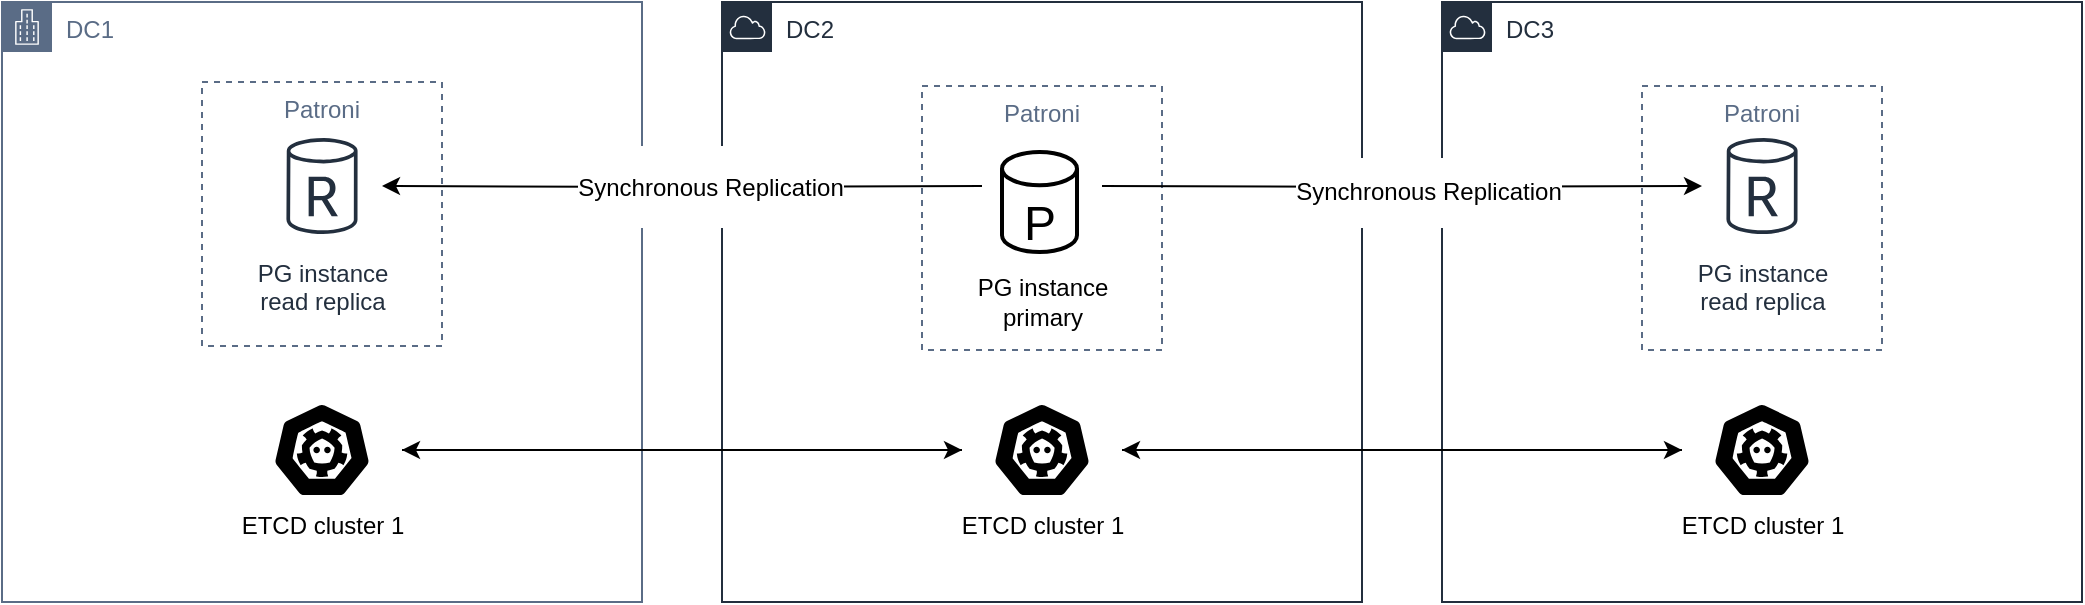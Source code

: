 <mxfile version="21.0.6" type="device"><diagram id="SVgELWPNXIlR7V7eDs_m" name="Page-1"><mxGraphModel dx="1434" dy="778" grid="1" gridSize="10" guides="1" tooltips="1" connect="1" arrows="1" fold="1" page="1" pageScale="1" pageWidth="1169" pageHeight="827" math="0" shadow="0"><root><mxCell id="0"/><mxCell id="1" parent="0"/><mxCell id="dUL-HE1l6FZ1BQVU0PZT-3" value="DC2" style="points=[[0,0],[0.25,0],[0.5,0],[0.75,0],[1,0],[1,0.25],[1,0.5],[1,0.75],[1,1],[0.75,1],[0.5,1],[0.25,1],[0,1],[0,0.75],[0,0.5],[0,0.25]];outlineConnect=0;gradientColor=none;html=1;whiteSpace=wrap;fontSize=12;fontStyle=0;container=1;pointerEvents=0;collapsible=0;recursiveResize=0;shape=mxgraph.aws4.group;grIcon=mxgraph.aws4.group_aws_cloud;strokeColor=#232F3E;fillColor=none;verticalAlign=top;align=left;spacingLeft=30;fontColor=#232F3E;dashed=0;" parent="1" vertex="1"><mxGeometry x="400" y="40" width="320" height="300" as="geometry"/></mxCell><mxCell id="dUL-HE1l6FZ1BQVU0PZT-64" value="Patroni" style="fillColor=none;strokeColor=#5A6C86;dashed=1;verticalAlign=top;fontStyle=0;fontColor=#5A6C86;whiteSpace=wrap;html=1;" parent="dUL-HE1l6FZ1BQVU0PZT-3" vertex="1"><mxGeometry x="100" y="42" width="120" height="132" as="geometry"/></mxCell><mxCell id="dUL-HE1l6FZ1BQVU0PZT-31" value="ETCD cluster 1" style="sketch=0;html=1;dashed=0;whitespace=wrap;fillColor=#000000;strokeColor=#ffffff;points=[[0.005,0.63,0],[0.1,0.2,0],[0.9,0.2,0],[0.5,0,0],[0.995,0.63,0],[0.72,0.99,0],[0.5,1,0],[0.28,0.99,0]];verticalLabelPosition=bottom;align=center;verticalAlign=top;shape=mxgraph.kubernetes.icon;prIcon=etcd" parent="dUL-HE1l6FZ1BQVU0PZT-3" vertex="1"><mxGeometry x="120" y="200" width="80" height="48" as="geometry"/></mxCell><mxCell id="s8233cacQb9AzhIuICJc-1" value="&lt;div&gt;&lt;br&gt;&lt;/div&gt;&lt;div style=&quot;font-size: 6px;&quot;&gt;&lt;br&gt;&lt;/div&gt;&lt;div&gt;&lt;font style=&quot;font-size: 13px;&quot;&gt;&lt;font style=&quot;font-size: 14px;&quot;&gt;&lt;font style=&quot;font-size: 15px;&quot;&gt;&lt;font style=&quot;font-size: 16px;&quot;&gt;&lt;font style=&quot;font-size: 17px;&quot;&gt;&lt;font style=&quot;font-size: 18px;&quot;&gt;&lt;font style=&quot;font-size: 19px;&quot;&gt;&lt;font style=&quot;font-size: 20px;&quot;&gt;&lt;font style=&quot;font-size: 21px;&quot;&gt;&lt;font style=&quot;font-size: 22px;&quot;&gt;&lt;font style=&quot;font-size: 23px;&quot;&gt;&lt;font style=&quot;font-size: 24px;&quot;&gt;P&lt;/font&gt;&lt;/font&gt;&lt;/font&gt;&lt;/font&gt;&lt;/font&gt;&lt;/font&gt;&lt;/font&gt;&lt;/font&gt;&lt;/font&gt;&lt;/font&gt;&lt;/font&gt;&lt;/font&gt;&lt;/div&gt;" style="strokeWidth=2;html=1;shape=mxgraph.flowchart.database;whiteSpace=wrap;" vertex="1" parent="dUL-HE1l6FZ1BQVU0PZT-3"><mxGeometry x="140" y="75" width="37.5" height="50" as="geometry"/></mxCell><mxCell id="s8233cacQb9AzhIuICJc-2" value="&lt;div style=&quot;font-size: 12px;&quot;&gt;&lt;font style=&quot;font-size: 12px;&quot;&gt;PG instance&lt;/font&gt;&lt;/div&gt;&lt;div style=&quot;font-size: 12px;&quot;&gt;&lt;font style=&quot;font-size: 12px;&quot;&gt;&lt;font style=&quot;font-size: 12px;&quot;&gt;primary&lt;/font&gt;&lt;br&gt;&lt;/font&gt;&lt;/div&gt;" style="text;html=1;align=center;verticalAlign=middle;resizable=0;points=[];autosize=1;strokeColor=none;fillColor=none;fontSize=24;" vertex="1" parent="dUL-HE1l6FZ1BQVU0PZT-3"><mxGeometry x="115" y="130" width="90" height="40" as="geometry"/></mxCell><mxCell id="dUL-HE1l6FZ1BQVU0PZT-4" value="DC1&lt;span style=&quot;white-space: pre;&quot;&gt;&#9;&lt;/span&gt;" style="points=[[0,0],[0.25,0],[0.5,0],[0.75,0],[1,0],[1,0.25],[1,0.5],[1,0.75],[1,1],[0.75,1],[0.5,1],[0.25,1],[0,1],[0,0.75],[0,0.5],[0,0.25]];outlineConnect=0;gradientColor=none;html=1;whiteSpace=wrap;fontSize=12;fontStyle=0;container=1;pointerEvents=0;collapsible=0;recursiveResize=0;shape=mxgraph.aws4.group;grIcon=mxgraph.aws4.group_corporate_data_center;strokeColor=#5A6C86;fillColor=none;verticalAlign=top;align=left;spacingLeft=30;fontColor=#5A6C86;dashed=0;" parent="1" vertex="1"><mxGeometry x="40" y="40" width="320" height="300" as="geometry"/></mxCell><mxCell id="dUL-HE1l6FZ1BQVU0PZT-19" value="PG instance&lt;br&gt;read replica" style="sketch=0;outlineConnect=0;fontColor=#232F3E;gradientColor=none;strokeColor=#232F3E;fillColor=#ffffff;dashed=0;verticalLabelPosition=bottom;verticalAlign=top;align=center;html=1;fontSize=12;fontStyle=0;aspect=fixed;shape=mxgraph.aws4.resourceIcon;resIcon=mxgraph.aws4.db_instance_read_replica;" parent="dUL-HE1l6FZ1BQVU0PZT-4" vertex="1"><mxGeometry x="130" y="62" width="60" height="60" as="geometry"/></mxCell><mxCell id="dUL-HE1l6FZ1BQVU0PZT-30" value="ETCD cluster 1" style="sketch=0;html=1;dashed=0;whitespace=wrap;fillColor=#000000;strokeColor=#ffffff;points=[[0.005,0.63,0],[0.1,0.2,0],[0.9,0.2,0],[0.5,0,0],[0.995,0.63,0],[0.72,0.99,0],[0.5,1,0],[0.28,0.99,0]];verticalLabelPosition=bottom;align=center;verticalAlign=top;shape=mxgraph.kubernetes.icon;prIcon=etcd" parent="dUL-HE1l6FZ1BQVU0PZT-4" vertex="1"><mxGeometry x="120" y="200" width="80" height="48" as="geometry"/></mxCell><mxCell id="dUL-HE1l6FZ1BQVU0PZT-62" value="Patroni" style="fillColor=none;strokeColor=#5A6C86;dashed=1;verticalAlign=top;fontStyle=0;fontColor=#5A6C86;whiteSpace=wrap;html=1;" parent="dUL-HE1l6FZ1BQVU0PZT-4" vertex="1"><mxGeometry x="100" y="40" width="120" height="132" as="geometry"/></mxCell><mxCell id="dUL-HE1l6FZ1BQVU0PZT-11" value="DC3" style="points=[[0,0],[0.25,0],[0.5,0],[0.75,0],[1,0],[1,0.25],[1,0.5],[1,0.75],[1,1],[0.75,1],[0.5,1],[0.25,1],[0,1],[0,0.75],[0,0.5],[0,0.25]];outlineConnect=0;gradientColor=none;html=1;whiteSpace=wrap;fontSize=12;fontStyle=0;container=1;pointerEvents=0;collapsible=0;recursiveResize=0;shape=mxgraph.aws4.group;grIcon=mxgraph.aws4.group_aws_cloud;strokeColor=#232F3E;fillColor=none;verticalAlign=top;align=left;spacingLeft=30;fontColor=#232F3E;dashed=0;" parent="1" vertex="1"><mxGeometry x="760" y="40" width="320" height="300" as="geometry"/></mxCell><mxCell id="dUL-HE1l6FZ1BQVU0PZT-17" value="PG instance&lt;br&gt;read replica" style="sketch=0;outlineConnect=0;fontColor=#232F3E;gradientColor=none;strokeColor=#232F3E;fillColor=#ffffff;dashed=0;verticalLabelPosition=bottom;verticalAlign=top;align=center;html=1;fontSize=12;fontStyle=0;aspect=fixed;shape=mxgraph.aws4.resourceIcon;resIcon=mxgraph.aws4.db_instance_read_replica;" parent="dUL-HE1l6FZ1BQVU0PZT-11" vertex="1"><mxGeometry x="130" y="62" width="60" height="60" as="geometry"/></mxCell><mxCell id="dUL-HE1l6FZ1BQVU0PZT-36" style="edgeStyle=orthogonalEdgeStyle;rounded=0;orthogonalLoop=1;jettySize=auto;html=1;" parent="dUL-HE1l6FZ1BQVU0PZT-11" source="dUL-HE1l6FZ1BQVU0PZT-32" edge="1"><mxGeometry relative="1" as="geometry"><mxPoint x="-160" y="224" as="targetPoint"/></mxGeometry></mxCell><mxCell id="dUL-HE1l6FZ1BQVU0PZT-32" value="ETCD cluster 1" style="sketch=0;html=1;dashed=0;whitespace=wrap;fillColor=#000000;strokeColor=#ffffff;points=[[0.005,0.63,0],[0.1,0.2,0],[0.9,0.2,0],[0.5,0,0],[0.995,0.63,0],[0.72,0.99,0],[0.5,1,0],[0.28,0.99,0]];verticalLabelPosition=bottom;align=center;verticalAlign=top;shape=mxgraph.kubernetes.icon;prIcon=etcd" parent="dUL-HE1l6FZ1BQVU0PZT-11" vertex="1"><mxGeometry x="120" y="200" width="80" height="48" as="geometry"/></mxCell><mxCell id="dUL-HE1l6FZ1BQVU0PZT-66" value="Patroni" style="fillColor=none;strokeColor=#5A6C86;dashed=1;verticalAlign=top;fontStyle=0;fontColor=#5A6C86;whiteSpace=wrap;html=1;" parent="dUL-HE1l6FZ1BQVU0PZT-11" vertex="1"><mxGeometry x="100" y="42" width="120" height="132" as="geometry"/></mxCell><mxCell id="dUL-HE1l6FZ1BQVU0PZT-28" style="edgeStyle=orthogonalEdgeStyle;rounded=0;orthogonalLoop=1;jettySize=auto;html=1;" parent="1" target="dUL-HE1l6FZ1BQVU0PZT-19" edge="1"><mxGeometry relative="1" as="geometry"><mxPoint x="530" y="132" as="sourcePoint"/></mxGeometry></mxCell><mxCell id="dUL-HE1l6FZ1BQVU0PZT-37" value="&lt;h3 class=&quot;title&quot;&gt;&lt;font style=&quot;font-size: 11px;&quot;&gt;&lt;font style=&quot;font-size: 12px;&quot;&gt;&lt;span style=&quot;font-weight: normal;&quot;&gt;Synchronous Replication&lt;/span&gt;&lt;/font&gt;&lt;/font&gt;&lt;/h3&gt;" style="edgeLabel;html=1;align=center;verticalAlign=middle;resizable=0;points=[];" parent="dUL-HE1l6FZ1BQVU0PZT-28" vertex="1" connectable="0"><mxGeometry x="-0.093" y="-1" relative="1" as="geometry"><mxPoint as="offset"/></mxGeometry></mxCell><mxCell id="dUL-HE1l6FZ1BQVU0PZT-29" style="edgeStyle=orthogonalEdgeStyle;rounded=0;orthogonalLoop=1;jettySize=auto;html=1;" parent="1" target="dUL-HE1l6FZ1BQVU0PZT-17" edge="1"><mxGeometry relative="1" as="geometry"><mxPoint x="590" y="132" as="sourcePoint"/></mxGeometry></mxCell><mxCell id="dUL-HE1l6FZ1BQVU0PZT-38" value="&lt;h3 style=&quot;font-size: 10px;&quot; class=&quot;title&quot;&gt;&lt;font style=&quot;font-size: 10px;&quot;&gt;&lt;font style=&quot;font-size: 10px;&quot;&gt;&lt;font style=&quot;font-size: 11px;&quot;&gt;&lt;font style=&quot;font-size: 12px;&quot;&gt;&lt;span style=&quot;font-weight: normal;&quot;&gt;Synchronous Replication&lt;/span&gt;&lt;/font&gt;&lt;/font&gt;&lt;/font&gt;&lt;/font&gt;&lt;/h3&gt;" style="edgeLabel;html=1;align=center;verticalAlign=middle;resizable=0;points=[];" parent="dUL-HE1l6FZ1BQVU0PZT-29" vertex="1" connectable="0"><mxGeometry x="0.087" y="-3" relative="1" as="geometry"><mxPoint as="offset"/></mxGeometry></mxCell><mxCell id="dUL-HE1l6FZ1BQVU0PZT-33" style="edgeStyle=orthogonalEdgeStyle;rounded=0;orthogonalLoop=1;jettySize=auto;html=1;" parent="1" source="dUL-HE1l6FZ1BQVU0PZT-30" target="dUL-HE1l6FZ1BQVU0PZT-31" edge="1"><mxGeometry relative="1" as="geometry"/></mxCell><mxCell id="dUL-HE1l6FZ1BQVU0PZT-34" style="edgeStyle=orthogonalEdgeStyle;rounded=0;orthogonalLoop=1;jettySize=auto;html=1;" parent="1" source="dUL-HE1l6FZ1BQVU0PZT-31" target="dUL-HE1l6FZ1BQVU0PZT-30" edge="1"><mxGeometry relative="1" as="geometry"/></mxCell><mxCell id="dUL-HE1l6FZ1BQVU0PZT-35" style="edgeStyle=orthogonalEdgeStyle;rounded=0;orthogonalLoop=1;jettySize=auto;html=1;" parent="1" source="dUL-HE1l6FZ1BQVU0PZT-31" target="dUL-HE1l6FZ1BQVU0PZT-32" edge="1"><mxGeometry relative="1" as="geometry"/></mxCell></root></mxGraphModel></diagram></mxfile>